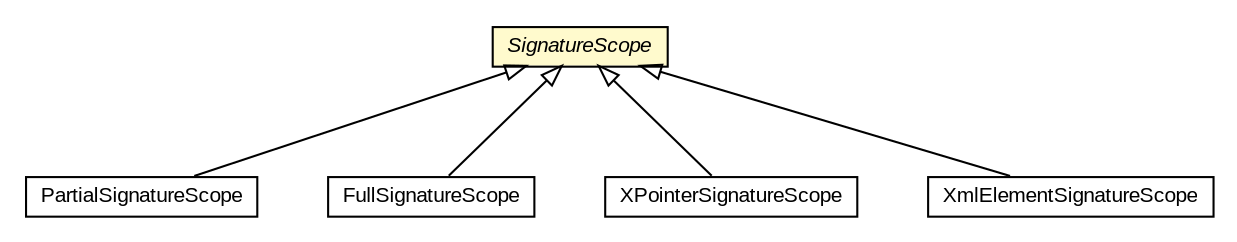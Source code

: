 #!/usr/local/bin/dot
#
# Class diagram 
# Generated by UMLGraph version R5_6-24-gf6e263 (http://www.umlgraph.org/)
#

digraph G {
	edge [fontname="arial",fontsize=10,labelfontname="arial",labelfontsize=10];
	node [fontname="arial",fontsize=10,shape=plaintext];
	nodesep=0.25;
	ranksep=0.5;
	// eu.europa.esig.dss.validation.SignatureScope
	c646054 [label=<<table title="eu.europa.esig.dss.validation.SignatureScope" border="0" cellborder="1" cellspacing="0" cellpadding="2" port="p" bgcolor="lemonChiffon" href="./SignatureScope.html">
		<tr><td><table border="0" cellspacing="0" cellpadding="1">
<tr><td align="center" balign="center"><font face="arial italic"> SignatureScope </font></td></tr>
		</table></td></tr>
		</table>>, URL="./SignatureScope.html", fontname="arial", fontcolor="black", fontsize=10.0];
	// eu.europa.esig.dss.validation.PartialSignatureScope
	c646060 [label=<<table title="eu.europa.esig.dss.validation.PartialSignatureScope" border="0" cellborder="1" cellspacing="0" cellpadding="2" port="p" href="./PartialSignatureScope.html">
		<tr><td><table border="0" cellspacing="0" cellpadding="1">
<tr><td align="center" balign="center"> PartialSignatureScope </td></tr>
		</table></td></tr>
		</table>>, URL="./PartialSignatureScope.html", fontname="arial", fontcolor="black", fontsize=10.0];
	// eu.europa.esig.dss.validation.FullSignatureScope
	c646067 [label=<<table title="eu.europa.esig.dss.validation.FullSignatureScope" border="0" cellborder="1" cellspacing="0" cellpadding="2" port="p" href="./FullSignatureScope.html">
		<tr><td><table border="0" cellspacing="0" cellpadding="1">
<tr><td align="center" balign="center"> FullSignatureScope </td></tr>
		</table></td></tr>
		</table>>, URL="./FullSignatureScope.html", fontname="arial", fontcolor="black", fontsize=10.0];
	// eu.europa.esig.dss.xades.validation.XPointerSignatureScope
	c646560 [label=<<table title="eu.europa.esig.dss.xades.validation.XPointerSignatureScope" border="0" cellborder="1" cellspacing="0" cellpadding="2" port="p" href="../xades/validation/XPointerSignatureScope.html">
		<tr><td><table border="0" cellspacing="0" cellpadding="1">
<tr><td align="center" balign="center"> XPointerSignatureScope </td></tr>
		</table></td></tr>
		</table>>, URL="../xades/validation/XPointerSignatureScope.html", fontname="arial", fontcolor="black", fontsize=10.0];
	// eu.europa.esig.dss.xades.validation.XmlElementSignatureScope
	c646562 [label=<<table title="eu.europa.esig.dss.xades.validation.XmlElementSignatureScope" border="0" cellborder="1" cellspacing="0" cellpadding="2" port="p" href="../xades/validation/XmlElementSignatureScope.html">
		<tr><td><table border="0" cellspacing="0" cellpadding="1">
<tr><td align="center" balign="center"> XmlElementSignatureScope </td></tr>
		</table></td></tr>
		</table>>, URL="../xades/validation/XmlElementSignatureScope.html", fontname="arial", fontcolor="black", fontsize=10.0];
	//eu.europa.esig.dss.validation.PartialSignatureScope extends eu.europa.esig.dss.validation.SignatureScope
	c646054:p -> c646060:p [dir=back,arrowtail=empty];
	//eu.europa.esig.dss.validation.FullSignatureScope extends eu.europa.esig.dss.validation.SignatureScope
	c646054:p -> c646067:p [dir=back,arrowtail=empty];
	//eu.europa.esig.dss.xades.validation.XPointerSignatureScope extends eu.europa.esig.dss.validation.SignatureScope
	c646054:p -> c646560:p [dir=back,arrowtail=empty];
	//eu.europa.esig.dss.xades.validation.XmlElementSignatureScope extends eu.europa.esig.dss.validation.SignatureScope
	c646054:p -> c646562:p [dir=back,arrowtail=empty];
}

